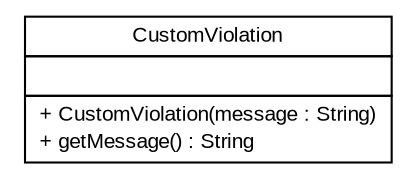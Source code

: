 #!/usr/local/bin/dot
#
# Class diagram 
# Generated by UMLGraph version R5_6 (http://www.umlgraph.org/)
#

digraph G {
	edge [fontname="arial",fontsize=10,labelfontname="arial",labelfontsize=10];
	node [fontname="arial",fontsize=10,shape=plaintext];
	nodesep=0.25;
	ranksep=0.5;
	// br.gov.to.sefaz.business.service.validation.violation.CustomViolation
	c64532 [label=<<table title="br.gov.to.sefaz.business.service.validation.violation.CustomViolation" border="0" cellborder="1" cellspacing="0" cellpadding="2" port="p" href="./CustomViolation.html">
		<tr><td><table border="0" cellspacing="0" cellpadding="1">
<tr><td align="center" balign="center"> CustomViolation </td></tr>
		</table></td></tr>
		<tr><td><table border="0" cellspacing="0" cellpadding="1">
<tr><td align="left" balign="left">  </td></tr>
		</table></td></tr>
		<tr><td><table border="0" cellspacing="0" cellpadding="1">
<tr><td align="left" balign="left"> + CustomViolation(message : String) </td></tr>
<tr><td align="left" balign="left"> + getMessage() : String </td></tr>
		</table></td></tr>
		</table>>, URL="./CustomViolation.html", fontname="arial", fontcolor="black", fontsize=10.0];
}

